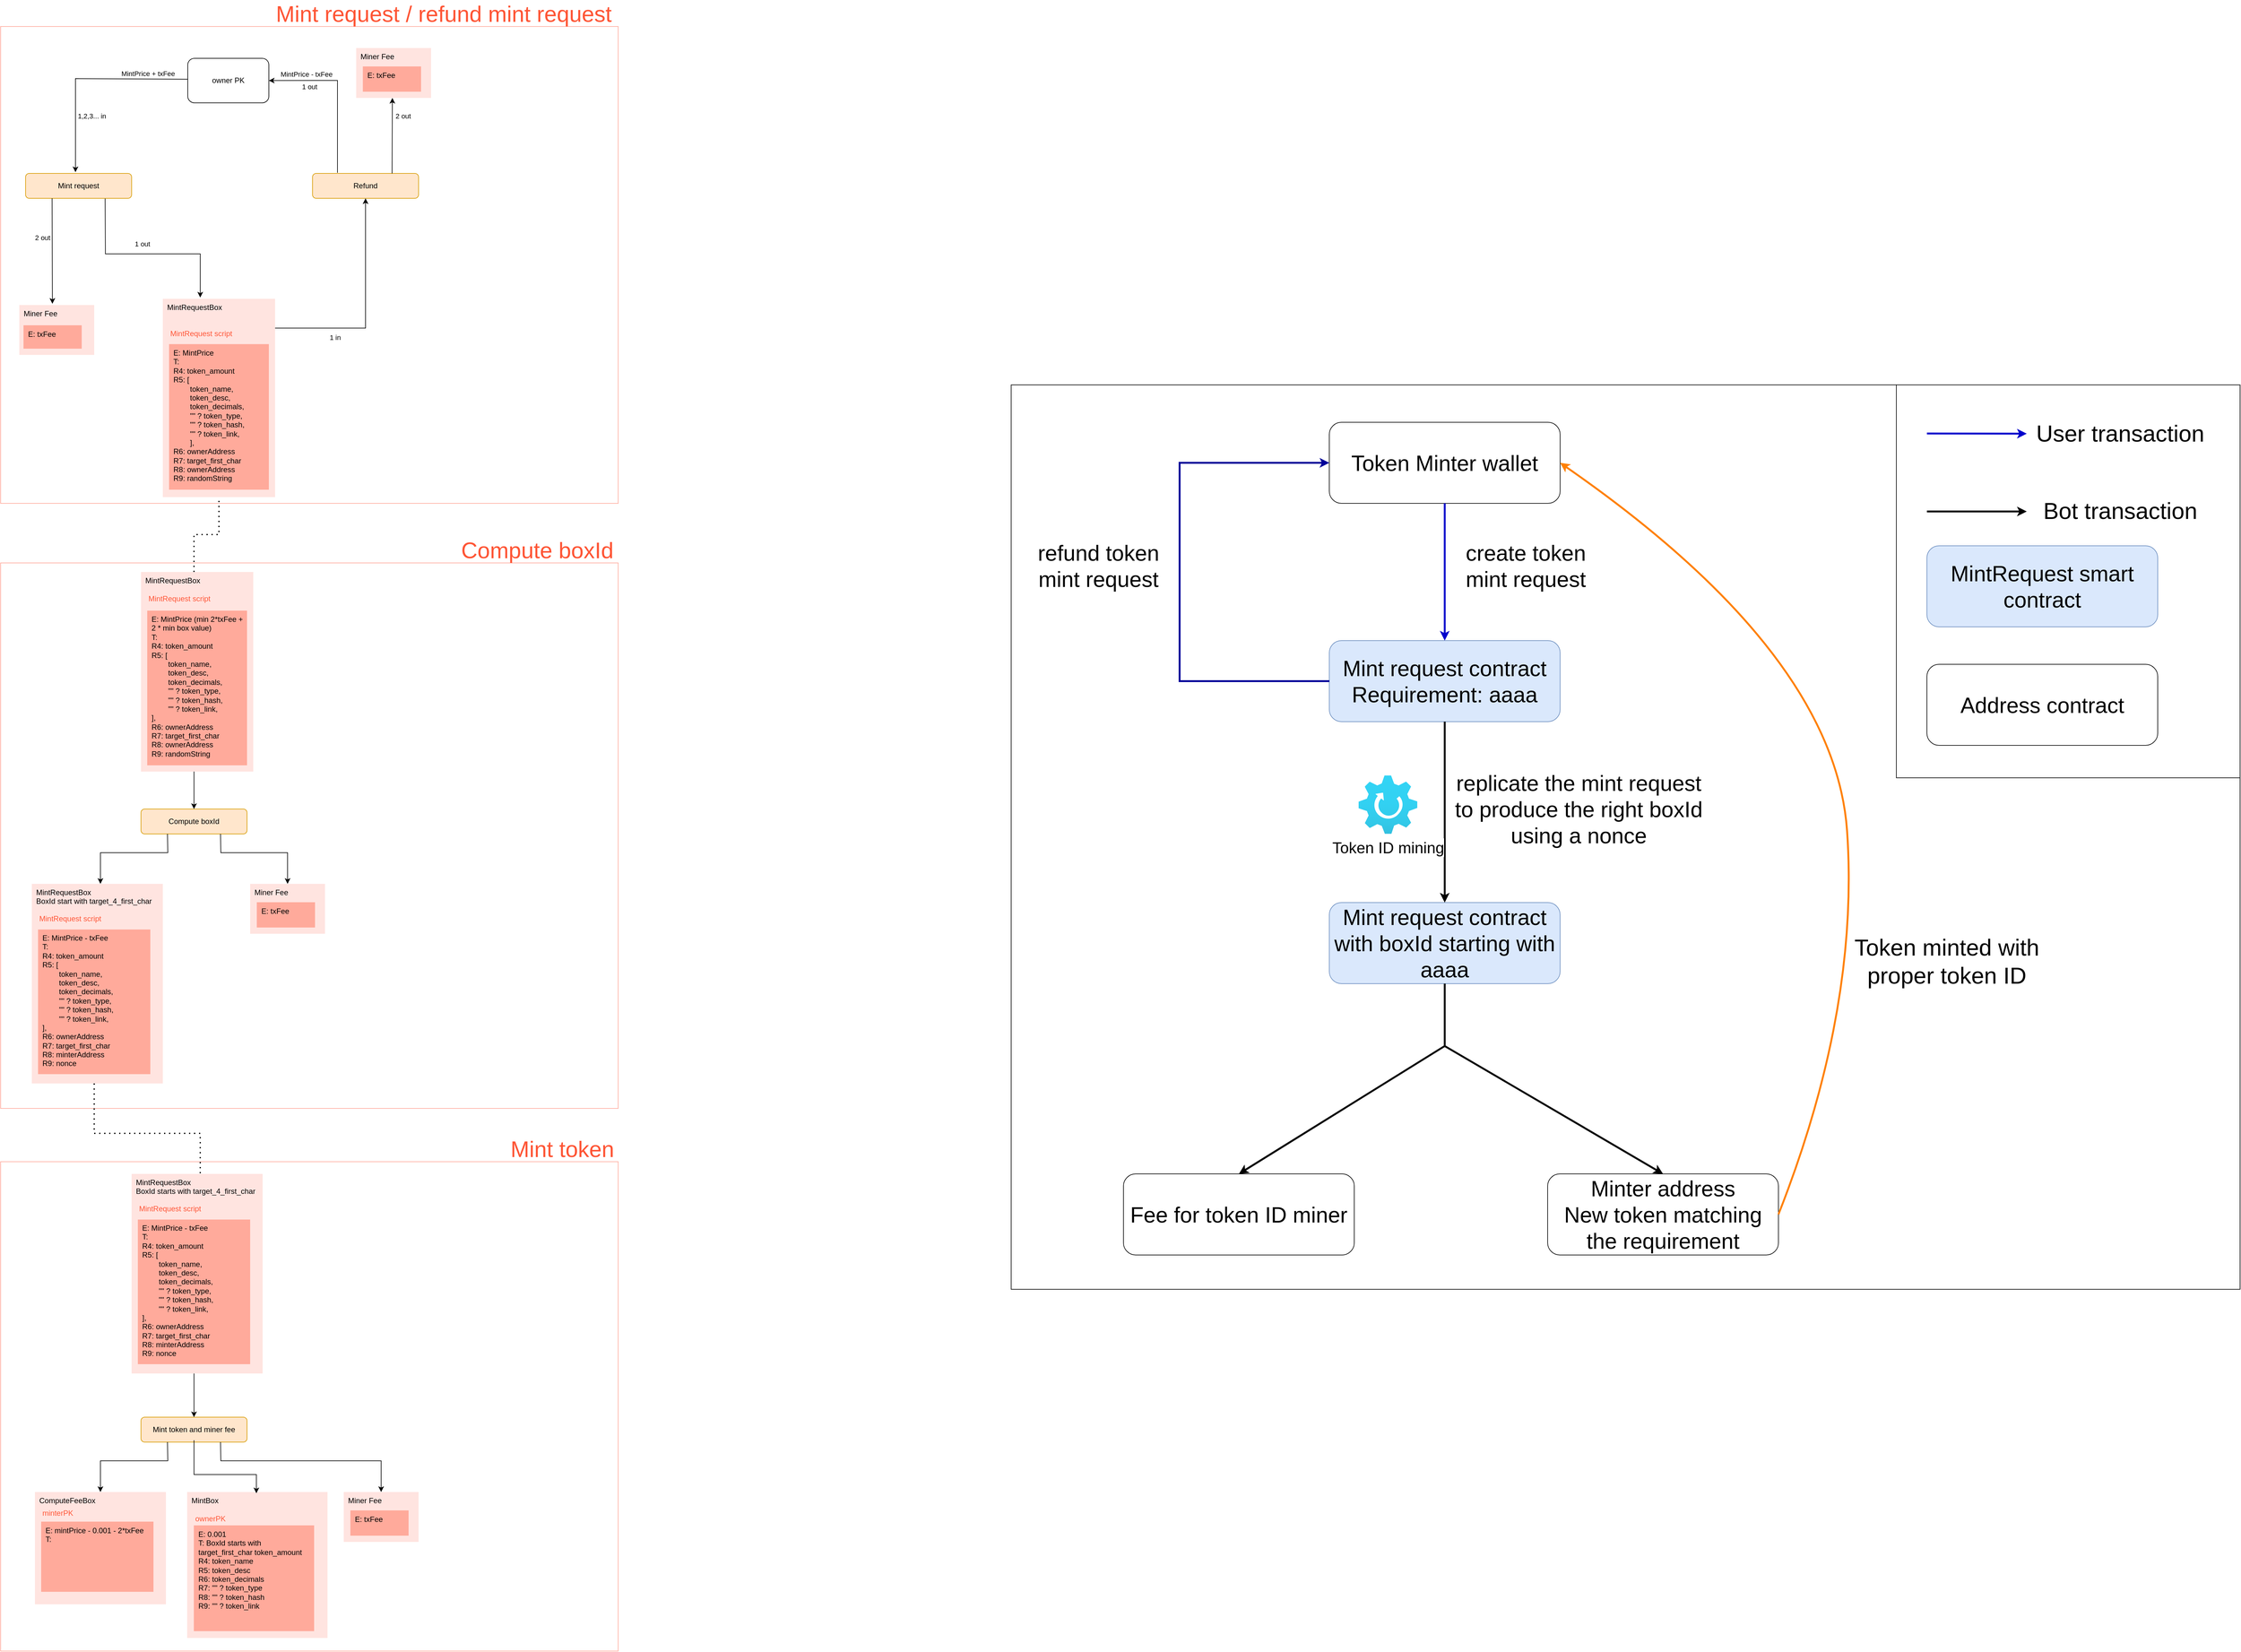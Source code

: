 <mxfile version="19.0.3" type="device"><diagram id="bAOzx-R_uBEpmiB4bTGz" name="Page-1"><mxGraphModel dx="2015" dy="779" grid="1" gridSize="10" guides="1" tooltips="1" connect="1" arrows="1" fold="1" page="1" pageScale="1" pageWidth="827" pageHeight="1169" math="0" shadow="0"><root><mxCell id="0"/><mxCell id="1" parent="0"/><mxCell id="daXh6QMiUZ_yezt_OTOe-120" value="" style="rounded=0;whiteSpace=wrap;html=1;" parent="1" vertex="1"><mxGeometry x="1510" y="650" width="1970" height="1450" as="geometry"/></mxCell><mxCell id="daXh6QMiUZ_yezt_OTOe-145" value="" style="rounded=0;whiteSpace=wrap;html=1;fontSize=37;" parent="1" vertex="1"><mxGeometry x="2929" y="650" width="551" height="630" as="geometry"/></mxCell><mxCell id="daXh6QMiUZ_yezt_OTOe-3" value="1 out" style="edgeLabel;resizable=0;html=1;align=center;verticalAlign=middle;rotation=0;" parent="1" connectable="0" vertex="1"><mxGeometry x="420" y="539.03" as="geometry"><mxPoint x="-14" as="offset"/></mxGeometry></mxCell><mxCell id="daXh6QMiUZ_yezt_OTOe-4" value="" style="rounded=0;whiteSpace=wrap;html=1;fillColor=default;strokeColor=#ffaa9c;fontFamily=Helvetica;fontSize=12;fontColor=#000000;align=left;labelBackgroundColor=none;connectable=0;container=0;allowArrows=0;" parent="1" vertex="1"><mxGeometry x="-110" y="75.46" width="990" height="764.54" as="geometry"/></mxCell><mxCell id="daXh6QMiUZ_yezt_OTOe-5" value="&lt;font style=&quot;font-size: 36px&quot;&gt;Mint request / refund mint request&lt;br&gt;&lt;/font&gt;" style="text;html=1;align=center;verticalAlign=middle;resizable=0;points=[];autosize=1;strokeColor=none;fillColor=none;fontSize=12;fontFamily=Helvetica;fontColor=#fe5535;rounded=0;labelBackgroundColor=none;connectable=0;allowArrows=0;" parent="1" vertex="1"><mxGeometry x="325" y="40" width="550" height="30" as="geometry"/></mxCell><mxCell id="daXh6QMiUZ_yezt_OTOe-6" value="owner PK" style="rounded=1;whiteSpace=wrap;html=1;" parent="1" vertex="1"><mxGeometry x="190.0" y="126.439" width="130.0" height="71.475" as="geometry"/></mxCell><mxCell id="daXh6QMiUZ_yezt_OTOe-7" value="" style="endArrow=classic;html=1;rounded=0;exitX=0.75;exitY=1;exitDx=0;exitDy=0;" parent="1" source="daXh6QMiUZ_yezt_OTOe-15" edge="1"><mxGeometry width="50" height="50" relative="1" as="geometry"><mxPoint x="10" y="349.03" as="sourcePoint"/><mxPoint x="210.0" y="510" as="targetPoint"/><Array as="points"><mxPoint x="58" y="440"/><mxPoint x="210" y="440"/></Array></mxGeometry></mxCell><mxCell id="daXh6QMiUZ_yezt_OTOe-8" value="" style="group;allowArrows=0;" parent="1" vertex="1" connectable="0"><mxGeometry x="150" y="512" width="180" height="318" as="geometry"/></mxCell><mxCell id="daXh6QMiUZ_yezt_OTOe-9" value="&lt;div&gt;MintRequestBox&lt;/div&gt;" style="rounded=0;whiteSpace=wrap;html=1;fontFamily=Helvetica;fontSize=12;strokeColor=none;fillColor=#ffe4e0;fontColor=#000000;align=left;container=0;labelBackgroundColor=none;allowArrows=0;connectable=0;verticalAlign=top;spacingLeft=5;" parent="daXh6QMiUZ_yezt_OTOe-8" vertex="1"><mxGeometry width="180.0" height="318" as="geometry"/></mxCell><mxCell id="daXh6QMiUZ_yezt_OTOe-10" value="" style="group;rounded=0;fontFamily=Helvetica;fontSize=12;fontColor=#000000;strokeColor=none;fillColor=none;align=left;labelBackgroundColor=none;html=1;allowArrows=0;" parent="daXh6QMiUZ_yezt_OTOe-8" vertex="1" connectable="0"><mxGeometry x="10.0" y="38.16" width="160" height="267.88" as="geometry"/></mxCell><mxCell id="daXh6QMiUZ_yezt_OTOe-11" value="&lt;div style=&quot;font-size: 12px&quot; align=&quot;left&quot;&gt;&lt;font style=&quot;font-size: 12px&quot; color=&quot;#000000&quot;&gt;E: MintPrice&lt;/font&gt;&lt;/div&gt;&lt;div style=&quot;font-size: 12px&quot; align=&quot;left&quot;&gt;&lt;font style=&quot;font-size: 12px&quot; color=&quot;#000000&quot;&gt;T:&amp;nbsp;&lt;br&gt;&lt;/font&gt;&lt;/div&gt;&lt;div style=&quot;font-size: 12px&quot; align=&quot;left&quot;&gt;&lt;font style=&quot;font-size: 12px&quot; color=&quot;#000000&quot;&gt;R4: token_amount&lt;/font&gt;&lt;/div&gt;&lt;div style=&quot;font-size: 12px&quot; align=&quot;left&quot;&gt;&lt;font style=&quot;font-size: 12px&quot; color=&quot;#000000&quot;&gt;R5: [&lt;/font&gt;&lt;/div&gt;&lt;div style=&quot;font-size: 12px&quot; align=&quot;left&quot;&gt;&lt;font style=&quot;font-size: 12px&quot; color=&quot;#000000&quot;&gt;&lt;span style=&quot;white-space: pre;&quot;&gt;&#9;&lt;/span&gt;token_name,&lt;br&gt;&lt;/font&gt;&lt;/div&gt;&lt;div style=&quot;font-size: 12px&quot; align=&quot;left&quot;&gt;&lt;font style=&quot;font-size: 12px&quot; color=&quot;#000000&quot;&gt;&lt;span style=&quot;white-space: pre;&quot;&gt;&#9;&lt;/span&gt;token_desc,&lt;br&gt;&lt;/font&gt;&lt;/div&gt;&lt;div style=&quot;font-size: 12px&quot; align=&quot;left&quot;&gt;&lt;font style=&quot;font-size: 12px&quot; color=&quot;#000000&quot;&gt;&lt;span style=&quot;white-space: pre;&quot;&gt;&#9;&lt;/span&gt;token_decimals,&lt;br&gt;&lt;/font&gt;&lt;/div&gt;&lt;div style=&quot;font-size: 12px&quot; align=&quot;left&quot;&gt;&lt;font style=&quot;font-size: 12px&quot; color=&quot;#000000&quot;&gt;&lt;span style=&quot;white-space: pre;&quot;&gt;&#9;&lt;/span&gt;&quot;&quot; ? token_type,&lt;br&gt;&lt;/font&gt;&lt;/div&gt;&lt;div style=&quot;font-size: 12px&quot; align=&quot;left&quot;&gt;&lt;font style=&quot;font-size: 12px&quot; color=&quot;#000000&quot;&gt;&lt;span style=&quot;white-space: pre;&quot;&gt;&#9;&lt;/span&gt;&quot;&quot; ? token_hash,&lt;br&gt;&lt;/font&gt;&lt;/div&gt;&lt;div style=&quot;font-size: 12px&quot; align=&quot;left&quot;&gt;&lt;font style=&quot;font-size: 12px&quot; color=&quot;#000000&quot;&gt;&lt;span style=&quot;white-space: pre;&quot;&gt;&#9;&lt;/span&gt;&quot;&quot; ? token_link,&lt;/font&gt;&lt;/div&gt;&lt;div style=&quot;font-size: 12px&quot; align=&quot;left&quot;&gt;&lt;span style=&quot;white-space: pre;&quot;&gt;&#9;&lt;/span&gt;],&lt;/div&gt;&lt;div style=&quot;font-size: 12px&quot; align=&quot;left&quot;&gt;R6: ownerAddress&lt;/div&gt;&lt;div style=&quot;font-size: 12px&quot; align=&quot;left&quot;&gt;R7: target_first_char&lt;/div&gt;&lt;div style=&quot;font-size: 12px&quot; align=&quot;left&quot;&gt;R8: ownerAddress&lt;/div&gt;&lt;div style=&quot;font-size: 12px&quot; align=&quot;left&quot;&gt;R9: randomString&lt;/div&gt;" style="rounded=0;whiteSpace=wrap;html=1;fontFamily=Helvetica;fontSize=24;fontColor=#000000;strokeColor=none;fillColor=#ffaa9b;align=left;labelBackgroundColor=none;allowArrows=0;verticalAlign=top;spacingLeft=5;" parent="daXh6QMiUZ_yezt_OTOe-10" vertex="1"><mxGeometry y="34.565" width="160" height="233.315" as="geometry"/></mxCell><mxCell id="daXh6QMiUZ_yezt_OTOe-12" value="MintRequest script" style="text;html=1;align=left;verticalAlign=middle;resizable=0;points=[];autosize=1;strokeColor=none;fillColor=none;fontSize=12;fontFamily=Helvetica;fontColor=#ff5536;rounded=0;labelBackgroundColor=none;allowArrows=0;connectable=0;" parent="daXh6QMiUZ_yezt_OTOe-10" vertex="1"><mxGeometry y="7.353" width="110" height="20" as="geometry"/></mxCell><mxCell id="daXh6QMiUZ_yezt_OTOe-13" value="Refund" style="rounded=1;whiteSpace=wrap;html=1;fillColor=#ffe6cc;strokeColor=#d79b00;" parent="1" vertex="1"><mxGeometry x="390" y="311.03" width="170" height="40" as="geometry"/></mxCell><mxCell id="daXh6QMiUZ_yezt_OTOe-14" value="" style="endArrow=classic;html=1;rounded=0;entryX=1;entryY=0.5;entryDx=0;entryDy=0;" parent="1" target="daXh6QMiUZ_yezt_OTOe-6" edge="1"><mxGeometry width="50" height="50" relative="1" as="geometry"><mxPoint x="430" y="310" as="sourcePoint"/><mxPoint x="415" y="110.03" as="targetPoint"/><Array as="points"><mxPoint x="430" y="162"/></Array></mxGeometry></mxCell><mxCell id="daXh6QMiUZ_yezt_OTOe-15" value="Mint request" style="rounded=1;whiteSpace=wrap;html=1;fillColor=#ffe6cc;strokeColor=#d79b00;" parent="1" vertex="1"><mxGeometry x="-70" y="311.03" width="170" height="40" as="geometry"/></mxCell><mxCell id="daXh6QMiUZ_yezt_OTOe-16" value="" style="endArrow=classic;html=1;rounded=0;entryX=0.5;entryY=1;entryDx=0;entryDy=0;" parent="1" target="daXh6QMiUZ_yezt_OTOe-13" edge="1"><mxGeometry width="50" height="50" relative="1" as="geometry"><mxPoint x="330" y="559" as="sourcePoint"/><mxPoint x="475" y="389.03" as="targetPoint"/><Array as="points"><mxPoint x="475" y="559.03"/></Array></mxGeometry></mxCell><mxCell id="daXh6QMiUZ_yezt_OTOe-17" value="" style="endArrow=classic;html=1;rounded=0;" parent="1" edge="1"><mxGeometry width="50" height="50" relative="1" as="geometry"><mxPoint x="190.0" y="160.03" as="sourcePoint"/><mxPoint x="10.0" y="309.03" as="targetPoint"/><Array as="points"><mxPoint x="10" y="159.03"/></Array></mxGeometry></mxCell><mxCell id="daXh6QMiUZ_yezt_OTOe-18" value="MintPrice + txFee" style="edgeLabel;resizable=0;html=1;align=center;verticalAlign=middle;rotation=0;" parent="1" connectable="0" vertex="1"><mxGeometry x="150.0" y="140.029" as="geometry"><mxPoint x="-24" y="11" as="offset"/></mxGeometry></mxCell><mxCell id="daXh6QMiUZ_yezt_OTOe-19" value="1,2,3... in" style="edgeLabel;resizable=0;html=1;align=center;verticalAlign=middle;rotation=0;" parent="1" connectable="0" vertex="1"><mxGeometry x="50" y="219.03" as="geometry"><mxPoint x="-14" as="offset"/></mxGeometry></mxCell><mxCell id="daXh6QMiUZ_yezt_OTOe-20" value="1 out" style="edgeLabel;resizable=0;html=1;align=center;verticalAlign=middle;rotation=0;" parent="1" connectable="0" vertex="1"><mxGeometry x="80" y="420" as="geometry"><mxPoint x="37" y="4" as="offset"/></mxGeometry></mxCell><mxCell id="daXh6QMiUZ_yezt_OTOe-21" value="1 in" style="edgeLabel;resizable=0;html=1;align=center;verticalAlign=middle;rotation=0;" parent="1" connectable="0" vertex="1"><mxGeometry x="420" y="582.35" as="geometry"><mxPoint x="6" y="-9" as="offset"/></mxGeometry></mxCell><mxCell id="daXh6QMiUZ_yezt_OTOe-22" value="1 out" style="edgeLabel;resizable=0;html=1;align=center;verticalAlign=middle;rotation=0;" parent="1" connectable="0" vertex="1"><mxGeometry x="330" y="537" as="geometry"><mxPoint x="55" y="-365" as="offset"/></mxGeometry></mxCell><mxCell id="daXh6QMiUZ_yezt_OTOe-24" value="" style="group;allowArrows=0;" parent="1" vertex="1" connectable="0"><mxGeometry x="460" y="110" width="120" height="80" as="geometry"/></mxCell><mxCell id="daXh6QMiUZ_yezt_OTOe-25" value="&lt;div&gt;Miner Fee&lt;/div&gt;" style="rounded=0;whiteSpace=wrap;html=1;fontFamily=Helvetica;fontSize=12;strokeColor=none;fillColor=#ffe4e0;fontColor=#000000;align=left;container=0;labelBackgroundColor=none;allowArrows=0;connectable=0;verticalAlign=top;spacingLeft=5;" parent="daXh6QMiUZ_yezt_OTOe-24" vertex="1"><mxGeometry width="120" height="80" as="geometry"/></mxCell><mxCell id="daXh6QMiUZ_yezt_OTOe-26" value="" style="group;rounded=0;fontFamily=Helvetica;fontSize=12;fontColor=#000000;strokeColor=none;fillColor=none;align=left;labelBackgroundColor=none;html=1;allowArrows=0;" parent="daXh6QMiUZ_yezt_OTOe-24" vertex="1" connectable="0"><mxGeometry x="10.67" y="16" width="106.67" height="54" as="geometry"/></mxCell><mxCell id="daXh6QMiUZ_yezt_OTOe-27" value="&lt;div style=&quot;font-size: 12px&quot; align=&quot;left&quot;&gt;&lt;font style=&quot;font-size: 12px&quot; color=&quot;#000000&quot;&gt;E: txFee&lt;/font&gt;&lt;/div&gt;&lt;div style=&quot;font-size: 12px&quot; align=&quot;left&quot;&gt;&lt;br&gt;&lt;/div&gt;" style="rounded=0;whiteSpace=wrap;html=1;fontFamily=Helvetica;fontSize=24;fontColor=#000000;strokeColor=none;fillColor=#ffaa9b;align=left;labelBackgroundColor=none;allowArrows=0;verticalAlign=top;spacingLeft=5;" parent="daXh6QMiUZ_yezt_OTOe-26" vertex="1"><mxGeometry y="13.5" width="93.336" height="40.5" as="geometry"/></mxCell><mxCell id="daXh6QMiUZ_yezt_OTOe-28" value="" style="endArrow=classic;html=1;rounded=0;exitX=0.75;exitY=0;exitDx=0;exitDy=0;" parent="1" source="daXh6QMiUZ_yezt_OTOe-13" edge="1"><mxGeometry width="50" height="50" relative="1" as="geometry"><mxPoint x="730" y="570" as="sourcePoint"/><mxPoint x="518" y="190" as="targetPoint"/></mxGeometry></mxCell><mxCell id="daXh6QMiUZ_yezt_OTOe-29" value="2 out" style="edgeLabel;resizable=0;html=1;align=center;verticalAlign=middle;rotation=0;" parent="1" connectable="0" vertex="1"><mxGeometry x="480" y="583.32" as="geometry"><mxPoint x="55" y="-365" as="offset"/></mxGeometry></mxCell><mxCell id="daXh6QMiUZ_yezt_OTOe-30" value="" style="group;allowArrows=0;" parent="1" vertex="1" connectable="0"><mxGeometry x="-80" y="522" width="120" height="80" as="geometry"/></mxCell><mxCell id="daXh6QMiUZ_yezt_OTOe-31" value="&lt;div&gt;Miner Fee&lt;/div&gt;" style="rounded=0;whiteSpace=wrap;html=1;fontFamily=Helvetica;fontSize=12;strokeColor=none;fillColor=#ffe4e0;fontColor=#000000;align=left;container=0;labelBackgroundColor=none;allowArrows=0;connectable=0;verticalAlign=top;spacingLeft=5;" parent="daXh6QMiUZ_yezt_OTOe-30" vertex="1"><mxGeometry width="120" height="80" as="geometry"/></mxCell><mxCell id="daXh6QMiUZ_yezt_OTOe-32" value="" style="group;rounded=0;fontFamily=Helvetica;fontSize=12;fontColor=#000000;strokeColor=none;fillColor=none;align=left;labelBackgroundColor=none;html=1;allowArrows=0;" parent="daXh6QMiUZ_yezt_OTOe-30" vertex="1" connectable="0"><mxGeometry x="6.67" y="20" width="106.67" height="50" as="geometry"/></mxCell><mxCell id="daXh6QMiUZ_yezt_OTOe-33" value="&lt;div style=&quot;font-size: 12px&quot; align=&quot;left&quot;&gt;&lt;font style=&quot;font-size: 12px&quot; color=&quot;#000000&quot;&gt;E: txFee&lt;/font&gt;&lt;/div&gt;&lt;div style=&quot;font-size: 12px&quot; align=&quot;left&quot;&gt;&lt;br&gt;&lt;/div&gt;" style="rounded=0;whiteSpace=wrap;html=1;fontFamily=Helvetica;fontSize=24;fontColor=#000000;strokeColor=none;fillColor=#ffaa9b;align=left;labelBackgroundColor=none;allowArrows=0;verticalAlign=top;spacingLeft=5;" parent="daXh6QMiUZ_yezt_OTOe-32" vertex="1"><mxGeometry y="12.5" width="93.336" height="37.5" as="geometry"/></mxCell><mxCell id="daXh6QMiUZ_yezt_OTOe-34" value="" style="endArrow=classic;html=1;rounded=0;exitX=0.25;exitY=1;exitDx=0;exitDy=0;" parent="1" source="daXh6QMiUZ_yezt_OTOe-15" edge="1"><mxGeometry width="50" height="50" relative="1" as="geometry"><mxPoint x="730" y="570" as="sourcePoint"/><mxPoint x="-27" y="520" as="targetPoint"/></mxGeometry></mxCell><mxCell id="daXh6QMiUZ_yezt_OTOe-35" value="MintPrice - txFee" style="edgeLabel;resizable=0;html=1;align=center;verticalAlign=middle;rotation=0;" parent="1" connectable="0" vertex="1"><mxGeometry x="410.0" y="156.999" as="geometry"><mxPoint x="-30" y="-5" as="offset"/></mxGeometry></mxCell><mxCell id="daXh6QMiUZ_yezt_OTOe-36" value="2 out" style="edgeLabel;resizable=0;html=1;align=center;verticalAlign=middle;rotation=0;" parent="1" connectable="0" vertex="1"><mxGeometry x="-80" y="410" as="geometry"><mxPoint x="37" y="4" as="offset"/></mxGeometry></mxCell><mxCell id="daXh6QMiUZ_yezt_OTOe-42" value="1 out" style="edgeLabel;resizable=0;html=1;align=center;verticalAlign=middle;rotation=0;" parent="1" connectable="0" vertex="1"><mxGeometry x="420" y="1399.03" as="geometry"><mxPoint x="-14" as="offset"/></mxGeometry></mxCell><mxCell id="daXh6QMiUZ_yezt_OTOe-43" value="" style="rounded=0;whiteSpace=wrap;html=1;fillColor=default;strokeColor=#ffaa9c;fontFamily=Helvetica;fontSize=12;fontColor=#000000;align=left;labelBackgroundColor=none;connectable=0;container=0;allowArrows=0;" parent="1" vertex="1"><mxGeometry x="-110" y="935.46" width="990" height="874.54" as="geometry"/></mxCell><mxCell id="daXh6QMiUZ_yezt_OTOe-44" value="&lt;font style=&quot;font-size: 36px&quot;&gt;Compute boxId&lt;br&gt;&lt;/font&gt;" style="text;html=1;align=center;verticalAlign=middle;resizable=0;points=[];autosize=1;strokeColor=none;fillColor=none;fontSize=12;fontFamily=Helvetica;fontColor=#fe5535;rounded=0;labelBackgroundColor=none;connectable=0;allowArrows=0;" parent="1" vertex="1"><mxGeometry x="620" y="900" width="260" height="30" as="geometry"/></mxCell><mxCell id="daXh6QMiUZ_yezt_OTOe-47" value="" style="group;allowArrows=0;" parent="1" vertex="1" connectable="0"><mxGeometry x="115" y="950" width="180" height="320" as="geometry"/></mxCell><mxCell id="daXh6QMiUZ_yezt_OTOe-48" value="&lt;div&gt;MintRequestBox&lt;/div&gt;" style="rounded=0;whiteSpace=wrap;html=1;fontFamily=Helvetica;fontSize=12;strokeColor=none;fillColor=#ffe4e0;fontColor=#000000;align=left;container=0;labelBackgroundColor=none;allowArrows=0;connectable=0;verticalAlign=top;spacingLeft=5;" parent="daXh6QMiUZ_yezt_OTOe-47" vertex="1"><mxGeometry width="180.0" height="320.0" as="geometry"/></mxCell><mxCell id="daXh6QMiUZ_yezt_OTOe-49" value="" style="group;rounded=0;fontFamily=Helvetica;fontSize=12;fontColor=#000000;strokeColor=none;fillColor=none;align=left;labelBackgroundColor=none;html=1;allowArrows=0;" parent="daXh6QMiUZ_yezt_OTOe-47" vertex="1" connectable="0"><mxGeometry x="10" y="25.22" width="160" height="284.78" as="geometry"/></mxCell><mxCell id="daXh6QMiUZ_yezt_OTOe-50" value="&lt;div style=&quot;font-size: 12px&quot; align=&quot;left&quot;&gt;&lt;font style=&quot;font-size: 12px&quot; color=&quot;#000000&quot;&gt;E: MintPrice (min 2*txFee + 2 * min box value)&lt;/font&gt;&lt;/div&gt;&lt;div style=&quot;font-size: 12px&quot; align=&quot;left&quot;&gt;&lt;font style=&quot;font-size: 12px&quot; color=&quot;#000000&quot;&gt;T:&amp;nbsp;&lt;br&gt;&lt;/font&gt;&lt;/div&gt;&lt;div style=&quot;font-size: 12px&quot; align=&quot;left&quot;&gt;&lt;font style=&quot;font-size: 12px&quot; color=&quot;#000000&quot;&gt;R4: token_amount&lt;/font&gt;&lt;/div&gt;&lt;div style=&quot;font-size: 12px&quot; align=&quot;left&quot;&gt;&lt;font style=&quot;font-size: 12px&quot; color=&quot;#000000&quot;&gt;R5: [&lt;/font&gt;&lt;/div&gt;&lt;div style=&quot;font-size: 12px&quot; align=&quot;left&quot;&gt;&lt;font style=&quot;font-size: 12px&quot; color=&quot;#000000&quot;&gt;&lt;span style=&quot;white-space: pre;&quot;&gt;&#9;&lt;/span&gt;token_name,&lt;br&gt;&lt;/font&gt;&lt;/div&gt;&lt;div style=&quot;font-size: 12px&quot; align=&quot;left&quot;&gt;&lt;font style=&quot;font-size: 12px&quot; color=&quot;#000000&quot;&gt;&lt;span style=&quot;white-space: pre;&quot;&gt;&#9;&lt;/span&gt;token_desc,&lt;br&gt;&lt;/font&gt;&lt;/div&gt;&lt;div style=&quot;font-size: 12px&quot; align=&quot;left&quot;&gt;&lt;font style=&quot;font-size: 12px&quot; color=&quot;#000000&quot;&gt;&lt;span style=&quot;white-space: pre;&quot;&gt;&#9;&lt;/span&gt;token_decimals,&lt;br&gt;&lt;/font&gt;&lt;/div&gt;&lt;div style=&quot;font-size: 12px&quot; align=&quot;left&quot;&gt;&lt;font style=&quot;font-size: 12px&quot; color=&quot;#000000&quot;&gt;&lt;span style=&quot;white-space: pre;&quot;&gt;&#9;&lt;/span&gt;&quot;&quot; ? token_type,&lt;br&gt;&lt;/font&gt;&lt;/div&gt;&lt;div style=&quot;font-size: 12px&quot; align=&quot;left&quot;&gt;&lt;font style=&quot;font-size: 12px&quot; color=&quot;#000000&quot;&gt;&lt;span style=&quot;white-space: pre;&quot;&gt;&#9;&lt;/span&gt;&quot;&quot; ? token_hash,&lt;br&gt;&lt;/font&gt;&lt;/div&gt;&lt;div style=&quot;font-size: 12px&quot; align=&quot;left&quot;&gt;&lt;font style=&quot;font-size: 12px&quot; color=&quot;#000000&quot;&gt;&lt;span style=&quot;white-space: pre;&quot;&gt;&#9;&lt;/span&gt;&quot;&quot; ? token_link,&lt;/font&gt;&lt;/div&gt;&lt;div style=&quot;font-size: 12px&quot; align=&quot;left&quot;&gt;],&lt;/div&gt;&lt;div style=&quot;font-size: 12px&quot; align=&quot;left&quot;&gt;R6: ownerAddress&lt;/div&gt;&lt;div style=&quot;font-size: 12px&quot; align=&quot;left&quot;&gt;R7: target_first_char&lt;/div&gt;&lt;div style=&quot;font-size: 12px&quot; align=&quot;left&quot;&gt;R8: ownerAddress&lt;/div&gt;&lt;div style=&quot;font-size: 12px&quot; align=&quot;left&quot;&gt;R9: randomString&lt;/div&gt;" style="rounded=0;whiteSpace=wrap;html=1;fontFamily=Helvetica;fontSize=24;fontColor=#000000;strokeColor=none;fillColor=#ffaa9b;align=left;labelBackgroundColor=none;allowArrows=0;verticalAlign=top;spacingLeft=5;" parent="daXh6QMiUZ_yezt_OTOe-49" vertex="1"><mxGeometry y="36.746" width="160" height="248.034" as="geometry"/></mxCell><mxCell id="daXh6QMiUZ_yezt_OTOe-51" value="MintRequest script" style="text;html=1;align=left;verticalAlign=middle;resizable=0;points=[];autosize=1;strokeColor=none;fillColor=none;fontSize=12;fontFamily=Helvetica;fontColor=#ff5536;rounded=0;labelBackgroundColor=none;allowArrows=0;connectable=0;" parent="daXh6QMiUZ_yezt_OTOe-49" vertex="1"><mxGeometry y="7.817" width="110" height="20" as="geometry"/></mxCell><mxCell id="daXh6QMiUZ_yezt_OTOe-54" value="Compute boxId" style="rounded=1;whiteSpace=wrap;html=1;fillColor=#ffe6cc;strokeColor=#d79b00;" parent="1" vertex="1"><mxGeometry x="115" y="1330" width="170" height="40" as="geometry"/></mxCell><mxCell id="daXh6QMiUZ_yezt_OTOe-62" value="" style="group;allowArrows=0;" parent="1" vertex="1" connectable="0"><mxGeometry x="290" y="1450" width="120" height="80" as="geometry"/></mxCell><mxCell id="daXh6QMiUZ_yezt_OTOe-63" value="&lt;div&gt;Miner Fee&lt;/div&gt;" style="rounded=0;whiteSpace=wrap;html=1;fontFamily=Helvetica;fontSize=12;strokeColor=none;fillColor=#ffe4e0;fontColor=#000000;align=left;container=0;labelBackgroundColor=none;allowArrows=0;connectable=0;verticalAlign=top;spacingLeft=5;" parent="daXh6QMiUZ_yezt_OTOe-62" vertex="1"><mxGeometry width="120" height="80" as="geometry"/></mxCell><mxCell id="daXh6QMiUZ_yezt_OTOe-64" value="" style="group;rounded=0;fontFamily=Helvetica;fontSize=12;fontColor=#000000;strokeColor=none;fillColor=none;align=left;labelBackgroundColor=none;html=1;allowArrows=0;" parent="daXh6QMiUZ_yezt_OTOe-62" vertex="1" connectable="0"><mxGeometry x="10.67" y="16" width="106.67" height="54" as="geometry"/></mxCell><mxCell id="daXh6QMiUZ_yezt_OTOe-65" value="&lt;div style=&quot;font-size: 12px&quot; align=&quot;left&quot;&gt;&lt;font style=&quot;font-size: 12px&quot; color=&quot;#000000&quot;&gt;E: txFee&lt;/font&gt;&lt;/div&gt;&lt;div style=&quot;font-size: 12px&quot; align=&quot;left&quot;&gt;&lt;br&gt;&lt;/div&gt;" style="rounded=0;whiteSpace=wrap;html=1;fontFamily=Helvetica;fontSize=24;fontColor=#000000;strokeColor=none;fillColor=#ffaa9b;align=left;labelBackgroundColor=none;allowArrows=0;verticalAlign=top;spacingLeft=5;" parent="daXh6QMiUZ_yezt_OTOe-64" vertex="1"><mxGeometry y="13.5" width="93.336" height="40.5" as="geometry"/></mxCell><mxCell id="daXh6QMiUZ_yezt_OTOe-75" value="" style="group;allowArrows=0;" parent="1" vertex="1" connectable="0"><mxGeometry x="-60" y="1450" width="210" height="320" as="geometry"/></mxCell><mxCell id="daXh6QMiUZ_yezt_OTOe-76" value="&lt;div&gt;MintRequestBox&lt;/div&gt;&lt;div&gt;BoxId start with target_4_first_char&lt;/div&gt;" style="rounded=0;whiteSpace=wrap;html=1;fontFamily=Helvetica;fontSize=12;strokeColor=none;fillColor=#ffe4e0;fontColor=#000000;align=left;container=0;labelBackgroundColor=none;allowArrows=0;connectable=0;verticalAlign=top;spacingLeft=5;" parent="daXh6QMiUZ_yezt_OTOe-75" vertex="1"><mxGeometry width="210" height="320" as="geometry"/></mxCell><mxCell id="daXh6QMiUZ_yezt_OTOe-77" value="" style="group;rounded=0;fontFamily=Helvetica;fontSize=12;fontColor=#000000;strokeColor=none;fillColor=none;align=left;labelBackgroundColor=none;html=1;allowArrows=0;" parent="daXh6QMiUZ_yezt_OTOe-75" vertex="1" connectable="0"><mxGeometry x="10" y="38.4" width="180" height="269.567" as="geometry"/></mxCell><mxCell id="daXh6QMiUZ_yezt_OTOe-78" value="&lt;div style=&quot;font-size: 12px&quot; align=&quot;left&quot;&gt;&lt;font style=&quot;font-size: 12px&quot; color=&quot;#000000&quot;&gt;E: MintPrice - txFee&lt;/font&gt;&lt;/div&gt;&lt;div style=&quot;font-size: 12px&quot; align=&quot;left&quot;&gt;&lt;font style=&quot;font-size: 12px&quot; color=&quot;#000000&quot;&gt;T:&amp;nbsp;&lt;br&gt;&lt;/font&gt;&lt;/div&gt;&lt;div style=&quot;font-size: 12px&quot; align=&quot;left&quot;&gt;&lt;font style=&quot;font-size: 12px&quot; color=&quot;#000000&quot;&gt;R4: token_amount&lt;/font&gt;&lt;/div&gt;&lt;div style=&quot;font-size: 12px&quot; align=&quot;left&quot;&gt;&lt;font style=&quot;font-size: 12px&quot; color=&quot;#000000&quot;&gt;R5: [&lt;/font&gt;&lt;/div&gt;&lt;div style=&quot;font-size: 12px&quot; align=&quot;left&quot;&gt;&lt;font style=&quot;font-size: 12px&quot; color=&quot;#000000&quot;&gt;&lt;span style=&quot;white-space: pre;&quot;&gt;&#9;&lt;/span&gt;token_name,&lt;br&gt;&lt;/font&gt;&lt;/div&gt;&lt;div style=&quot;font-size: 12px&quot; align=&quot;left&quot;&gt;&lt;font style=&quot;font-size: 12px&quot; color=&quot;#000000&quot;&gt;&lt;span style=&quot;white-space: pre;&quot;&gt;&#9;&lt;/span&gt;token_desc,&lt;br&gt;&lt;/font&gt;&lt;/div&gt;&lt;div style=&quot;font-size: 12px&quot; align=&quot;left&quot;&gt;&lt;font style=&quot;font-size: 12px&quot; color=&quot;#000000&quot;&gt;&lt;span style=&quot;white-space: pre;&quot;&gt;&#9;&lt;/span&gt;token_decimals,&lt;br&gt;&lt;/font&gt;&lt;/div&gt;&lt;div style=&quot;font-size: 12px&quot; align=&quot;left&quot;&gt;&lt;font style=&quot;font-size: 12px&quot; color=&quot;#000000&quot;&gt;&lt;span style=&quot;white-space: pre;&quot;&gt;&#9;&lt;/span&gt;&quot;&quot; ? token_type,&lt;br&gt;&lt;/font&gt;&lt;/div&gt;&lt;div style=&quot;font-size: 12px&quot; align=&quot;left&quot;&gt;&lt;font style=&quot;font-size: 12px&quot; color=&quot;#000000&quot;&gt;&lt;span style=&quot;white-space: pre;&quot;&gt;&#9;&lt;/span&gt;&quot;&quot; ? token_hash,&lt;br&gt;&lt;/font&gt;&lt;/div&gt;&lt;div style=&quot;font-size: 12px&quot; align=&quot;left&quot;&gt;&lt;font style=&quot;font-size: 12px&quot; color=&quot;#000000&quot;&gt;&lt;span style=&quot;white-space: pre;&quot;&gt;&#9;&lt;/span&gt;&quot;&quot; ? token_link,&lt;/font&gt;&lt;/div&gt;&lt;div style=&quot;font-size: 12px&quot; align=&quot;left&quot;&gt;],&lt;/div&gt;&lt;div style=&quot;font-size: 12px&quot; align=&quot;left&quot;&gt;R6: ownerAddress&lt;/div&gt;&lt;div style=&quot;font-size: 12px&quot; align=&quot;left&quot;&gt;R7: target_first_char&lt;/div&gt;&lt;div style=&quot;font-size: 12px&quot; align=&quot;left&quot;&gt;R8: minterAddress&lt;/div&gt;&lt;div style=&quot;font-size: 12px&quot; align=&quot;left&quot;&gt;R9: nonce&lt;/div&gt;" style="rounded=0;whiteSpace=wrap;html=1;fontFamily=Helvetica;fontSize=24;fontColor=#000000;strokeColor=none;fillColor=#ffaa9b;align=left;labelBackgroundColor=none;allowArrows=0;verticalAlign=top;spacingLeft=5;" parent="daXh6QMiUZ_yezt_OTOe-77" vertex="1"><mxGeometry y="34.778" width="180" height="231.889" as="geometry"/></mxCell><mxCell id="daXh6QMiUZ_yezt_OTOe-79" value="MintRequest script" style="text;html=1;align=left;verticalAlign=middle;resizable=0;points=[];autosize=1;strokeColor=none;fillColor=none;fontSize=12;fontFamily=Helvetica;fontColor=#ff5536;rounded=0;labelBackgroundColor=none;allowArrows=0;connectable=0;" parent="daXh6QMiUZ_yezt_OTOe-77" vertex="1"><mxGeometry y="7.399" width="110" height="20" as="geometry"/></mxCell><mxCell id="daXh6QMiUZ_yezt_OTOe-80" value="" style="endArrow=classic;html=1;rounded=0;entryX=0.5;entryY=0;entryDx=0;entryDy=0;" parent="1" target="daXh6QMiUZ_yezt_OTOe-54" edge="1"><mxGeometry width="50" height="50" relative="1" as="geometry"><mxPoint x="200" y="1270" as="sourcePoint"/><mxPoint x="440" y="1270" as="targetPoint"/></mxGeometry></mxCell><mxCell id="daXh6QMiUZ_yezt_OTOe-81" value="" style="endArrow=classic;html=1;rounded=0;exitX=0.25;exitY=1;exitDx=0;exitDy=0;" parent="1" source="daXh6QMiUZ_yezt_OTOe-54" edge="1"><mxGeometry width="50" height="50" relative="1" as="geometry"><mxPoint x="390" y="1320" as="sourcePoint"/><mxPoint x="50" y="1450" as="targetPoint"/><Array as="points"><mxPoint x="158" y="1400"/><mxPoint x="50" y="1400"/></Array></mxGeometry></mxCell><mxCell id="daXh6QMiUZ_yezt_OTOe-82" value="" style="endArrow=classic;html=1;rounded=0;exitX=0.75;exitY=1;exitDx=0;exitDy=0;" parent="1" source="daXh6QMiUZ_yezt_OTOe-54" edge="1"><mxGeometry width="50" height="50" relative="1" as="geometry"><mxPoint x="390" y="1320" as="sourcePoint"/><mxPoint x="350" y="1450" as="targetPoint"/><Array as="points"><mxPoint x="243" y="1400"/><mxPoint x="350" y="1400"/></Array></mxGeometry></mxCell><mxCell id="daXh6QMiUZ_yezt_OTOe-83" value="1 out" style="edgeLabel;resizable=0;html=1;align=center;verticalAlign=middle;rotation=0;" parent="1" connectable="0" vertex="1"><mxGeometry x="420" y="2374.03" as="geometry"><mxPoint x="-14" as="offset"/></mxGeometry></mxCell><mxCell id="daXh6QMiUZ_yezt_OTOe-84" value="" style="rounded=0;whiteSpace=wrap;html=1;fillColor=default;strokeColor=#ffaa9c;fontFamily=Helvetica;fontSize=12;fontColor=#000000;align=left;labelBackgroundColor=none;connectable=0;container=0;allowArrows=0;" parent="1" vertex="1"><mxGeometry x="-110" y="1895.46" width="990" height="784.54" as="geometry"/></mxCell><mxCell id="daXh6QMiUZ_yezt_OTOe-85" value="&lt;font style=&quot;font-size: 36px&quot;&gt;Mint token&lt;br&gt;&lt;/font&gt;" style="text;html=1;align=center;verticalAlign=middle;resizable=0;points=[];autosize=1;strokeColor=none;fillColor=none;fontSize=12;fontFamily=Helvetica;fontColor=#fe5535;rounded=0;labelBackgroundColor=none;connectable=0;allowArrows=0;" parent="1" vertex="1"><mxGeometry x="700" y="1860" width="180" height="30" as="geometry"/></mxCell><mxCell id="daXh6QMiUZ_yezt_OTOe-91" value="Mint token and miner fee" style="rounded=1;whiteSpace=wrap;html=1;fillColor=#ffe6cc;strokeColor=#d79b00;" parent="1" vertex="1"><mxGeometry x="115" y="2305" width="170" height="40" as="geometry"/></mxCell><mxCell id="daXh6QMiUZ_yezt_OTOe-92" value="" style="group;allowArrows=0;" parent="1" vertex="1" connectable="0"><mxGeometry x="440" y="2425" width="120" height="80" as="geometry"/></mxCell><mxCell id="daXh6QMiUZ_yezt_OTOe-93" value="&lt;div&gt;Miner Fee&lt;/div&gt;" style="rounded=0;whiteSpace=wrap;html=1;fontFamily=Helvetica;fontSize=12;strokeColor=none;fillColor=#ffe4e0;fontColor=#000000;align=left;container=0;labelBackgroundColor=none;allowArrows=0;connectable=0;verticalAlign=top;spacingLeft=5;" parent="daXh6QMiUZ_yezt_OTOe-92" vertex="1"><mxGeometry width="120" height="80" as="geometry"/></mxCell><mxCell id="daXh6QMiUZ_yezt_OTOe-94" value="" style="group;rounded=0;fontFamily=Helvetica;fontSize=12;fontColor=#000000;strokeColor=none;fillColor=none;align=left;labelBackgroundColor=none;html=1;allowArrows=0;" parent="daXh6QMiUZ_yezt_OTOe-92" vertex="1" connectable="0"><mxGeometry x="10.67" y="16" width="106.67" height="54" as="geometry"/></mxCell><mxCell id="daXh6QMiUZ_yezt_OTOe-95" value="&lt;div style=&quot;font-size: 12px&quot; align=&quot;left&quot;&gt;&lt;font style=&quot;font-size: 12px&quot; color=&quot;#000000&quot;&gt;E: txFee&lt;/font&gt;&lt;/div&gt;&lt;div style=&quot;font-size: 12px&quot; align=&quot;left&quot;&gt;&lt;br&gt;&lt;/div&gt;" style="rounded=0;whiteSpace=wrap;html=1;fontFamily=Helvetica;fontSize=24;fontColor=#000000;strokeColor=none;fillColor=#ffaa9b;align=left;labelBackgroundColor=none;allowArrows=0;verticalAlign=top;spacingLeft=5;" parent="daXh6QMiUZ_yezt_OTOe-94" vertex="1"><mxGeometry y="13.5" width="93.336" height="40.5" as="geometry"/></mxCell><mxCell id="daXh6QMiUZ_yezt_OTOe-101" value="" style="endArrow=classic;html=1;rounded=0;entryX=0.5;entryY=0;entryDx=0;entryDy=0;" parent="1" target="daXh6QMiUZ_yezt_OTOe-91" edge="1"><mxGeometry width="50" height="50" relative="1" as="geometry"><mxPoint x="200" y="2235" as="sourcePoint"/><mxPoint x="440" y="2245" as="targetPoint"/></mxGeometry></mxCell><mxCell id="daXh6QMiUZ_yezt_OTOe-102" value="" style="endArrow=classic;html=1;rounded=0;exitX=0.25;exitY=1;exitDx=0;exitDy=0;" parent="1" source="daXh6QMiUZ_yezt_OTOe-91" edge="1"><mxGeometry width="50" height="50" relative="1" as="geometry"><mxPoint x="390" y="2295" as="sourcePoint"/><mxPoint x="50" y="2425" as="targetPoint"/><Array as="points"><mxPoint x="158" y="2375"/><mxPoint x="50" y="2375"/></Array></mxGeometry></mxCell><mxCell id="daXh6QMiUZ_yezt_OTOe-103" value="" style="endArrow=classic;html=1;rounded=0;exitX=0.75;exitY=1;exitDx=0;exitDy=0;" parent="1" source="daXh6QMiUZ_yezt_OTOe-91" edge="1"><mxGeometry width="50" height="50" relative="1" as="geometry"><mxPoint x="390" y="2295" as="sourcePoint"/><mxPoint x="500" y="2425" as="targetPoint"/><Array as="points"><mxPoint x="243" y="2375"/><mxPoint x="500" y="2375"/></Array></mxGeometry></mxCell><mxCell id="daXh6QMiUZ_yezt_OTOe-104" value="" style="group;allowArrows=0;" parent="1" vertex="1" connectable="0"><mxGeometry x="100" y="1915" width="210" height="320" as="geometry"/></mxCell><mxCell id="daXh6QMiUZ_yezt_OTOe-105" value="&lt;div&gt;MintRequestBox&lt;/div&gt;&lt;div&gt;BoxId starts with target_4_first_char&lt;/div&gt;" style="rounded=0;whiteSpace=wrap;html=1;fontFamily=Helvetica;fontSize=12;strokeColor=none;fillColor=#ffe4e0;fontColor=#000000;align=left;container=0;labelBackgroundColor=none;allowArrows=0;connectable=0;verticalAlign=top;spacingLeft=5;" parent="daXh6QMiUZ_yezt_OTOe-104" vertex="1"><mxGeometry width="210" height="320" as="geometry"/></mxCell><mxCell id="daXh6QMiUZ_yezt_OTOe-106" value="" style="group;rounded=0;fontFamily=Helvetica;fontSize=12;fontColor=#000000;strokeColor=none;fillColor=none;align=left;labelBackgroundColor=none;html=1;allowArrows=0;" parent="daXh6QMiUZ_yezt_OTOe-104" vertex="1" connectable="0"><mxGeometry x="10" y="38.4" width="180" height="269.567" as="geometry"/></mxCell><mxCell id="daXh6QMiUZ_yezt_OTOe-107" value="&lt;div style=&quot;font-size: 12px&quot; align=&quot;left&quot;&gt;&lt;font style=&quot;font-size: 12px&quot; color=&quot;#000000&quot;&gt;E: MintPrice - txFee&lt;/font&gt;&lt;/div&gt;&lt;div style=&quot;font-size: 12px&quot; align=&quot;left&quot;&gt;&lt;font style=&quot;font-size: 12px&quot; color=&quot;#000000&quot;&gt;T:&amp;nbsp;&lt;br&gt;&lt;/font&gt;&lt;/div&gt;&lt;div style=&quot;font-size: 12px&quot; align=&quot;left&quot;&gt;&lt;font style=&quot;font-size: 12px&quot; color=&quot;#000000&quot;&gt;R4: token_amount&lt;/font&gt;&lt;/div&gt;&lt;div style=&quot;font-size: 12px&quot; align=&quot;left&quot;&gt;&lt;font style=&quot;font-size: 12px&quot; color=&quot;#000000&quot;&gt;R5: [&lt;/font&gt;&lt;/div&gt;&lt;div style=&quot;font-size: 12px&quot; align=&quot;left&quot;&gt;&lt;font style=&quot;font-size: 12px&quot; color=&quot;#000000&quot;&gt;&lt;span style=&quot;white-space: pre;&quot;&gt;&#9;&lt;/span&gt;token_name,&lt;br&gt;&lt;/font&gt;&lt;/div&gt;&lt;div style=&quot;font-size: 12px&quot; align=&quot;left&quot;&gt;&lt;font style=&quot;font-size: 12px&quot; color=&quot;#000000&quot;&gt;&lt;span style=&quot;white-space: pre;&quot;&gt;&#9;&lt;/span&gt;token_desc,&lt;br&gt;&lt;/font&gt;&lt;/div&gt;&lt;div style=&quot;font-size: 12px&quot; align=&quot;left&quot;&gt;&lt;font style=&quot;font-size: 12px&quot; color=&quot;#000000&quot;&gt;&lt;span style=&quot;white-space: pre;&quot;&gt;&#9;&lt;/span&gt;token_decimals,&lt;br&gt;&lt;/font&gt;&lt;/div&gt;&lt;div style=&quot;font-size: 12px&quot; align=&quot;left&quot;&gt;&lt;font style=&quot;font-size: 12px&quot; color=&quot;#000000&quot;&gt;&lt;span style=&quot;white-space: pre;&quot;&gt;&#9;&lt;/span&gt;&quot;&quot; ? token_type,&lt;br&gt;&lt;/font&gt;&lt;/div&gt;&lt;div style=&quot;font-size: 12px&quot; align=&quot;left&quot;&gt;&lt;font style=&quot;font-size: 12px&quot; color=&quot;#000000&quot;&gt;&lt;span style=&quot;white-space: pre;&quot;&gt;&#9;&lt;/span&gt;&quot;&quot; ? token_hash,&lt;br&gt;&lt;/font&gt;&lt;/div&gt;&lt;div style=&quot;font-size: 12px&quot; align=&quot;left&quot;&gt;&lt;font style=&quot;font-size: 12px&quot; color=&quot;#000000&quot;&gt;&lt;span style=&quot;white-space: pre;&quot;&gt;&#9;&lt;/span&gt;&quot;&quot; ? token_link,&lt;/font&gt;&lt;/div&gt;&lt;div style=&quot;font-size: 12px&quot; align=&quot;left&quot;&gt;],&lt;/div&gt;&lt;div style=&quot;font-size: 12px&quot; align=&quot;left&quot;&gt;R6: ownerAddress&lt;/div&gt;&lt;div style=&quot;font-size: 12px&quot; align=&quot;left&quot;&gt;R7: target_first_char&lt;/div&gt;&lt;div style=&quot;font-size: 12px&quot; align=&quot;left&quot;&gt;R8: minterAddress&lt;/div&gt;&lt;div style=&quot;font-size: 12px&quot; align=&quot;left&quot;&gt;R9: nonce&lt;/div&gt;" style="rounded=0;whiteSpace=wrap;html=1;fontFamily=Helvetica;fontSize=24;fontColor=#000000;strokeColor=none;fillColor=#ffaa9b;align=left;labelBackgroundColor=none;allowArrows=0;verticalAlign=top;spacingLeft=5;" parent="daXh6QMiUZ_yezt_OTOe-106" vertex="1"><mxGeometry y="34.778" width="180" height="231.889" as="geometry"/></mxCell><mxCell id="daXh6QMiUZ_yezt_OTOe-108" value="MintRequest script" style="text;html=1;align=left;verticalAlign=middle;resizable=0;points=[];autosize=1;strokeColor=none;fillColor=none;fontSize=12;fontFamily=Helvetica;fontColor=#ff5536;rounded=0;labelBackgroundColor=none;allowArrows=0;connectable=0;" parent="daXh6QMiUZ_yezt_OTOe-106" vertex="1"><mxGeometry y="7.399" width="110" height="20" as="geometry"/></mxCell><mxCell id="daXh6QMiUZ_yezt_OTOe-109" value="" style="group;allowArrows=0;" parent="1" vertex="1" connectable="0"><mxGeometry x="189" y="2425" width="225" height="234" as="geometry"/></mxCell><mxCell id="daXh6QMiUZ_yezt_OTOe-110" value="&lt;div&gt;MintBox&lt;/div&gt;&lt;div&gt;&lt;br&gt;&lt;/div&gt;" style="rounded=0;whiteSpace=wrap;html=1;fontFamily=Helvetica;fontSize=12;strokeColor=none;fillColor=#ffe4e0;fontColor=#000000;align=left;container=0;labelBackgroundColor=none;allowArrows=0;connectable=0;verticalAlign=top;spacingLeft=5;" parent="daXh6QMiUZ_yezt_OTOe-109" vertex="1"><mxGeometry width="225" height="234" as="geometry"/></mxCell><mxCell id="daXh6QMiUZ_yezt_OTOe-111" value="" style="group;rounded=0;fontFamily=Helvetica;fontSize=12;fontColor=#000000;strokeColor=none;fillColor=none;align=left;labelBackgroundColor=none;html=1;allowArrows=0;" parent="daXh6QMiUZ_yezt_OTOe-109" vertex="1" connectable="0"><mxGeometry x="10.714" y="28.08" width="192.857" height="197.121" as="geometry"/></mxCell><mxCell id="daXh6QMiUZ_yezt_OTOe-112" value="&lt;div style=&quot;font-size: 12px&quot; align=&quot;left&quot;&gt;&lt;font style=&quot;font-size: 12px&quot; color=&quot;#000000&quot;&gt;E: 0.001&lt;/font&gt;&lt;/div&gt;&lt;div style=&quot;font-size: 12px&quot; align=&quot;left&quot;&gt;&lt;font style=&quot;font-size: 12px&quot; color=&quot;#000000&quot;&gt;T:&amp;nbsp;&lt;/font&gt;BoxId starts with target_first_char&amp;nbsp;&lt;font style=&quot;font-size: 12px&quot; color=&quot;#000000&quot;&gt;token_amount&lt;br&gt;&lt;/font&gt;&lt;/div&gt;&lt;div style=&quot;font-size: 12px&quot; align=&quot;left&quot;&gt;&lt;font style=&quot;font-size: 12px&quot; color=&quot;#000000&quot;&gt;R4: token_name&lt;/font&gt;&lt;/div&gt;&lt;div style=&quot;font-size: 12px&quot; align=&quot;left&quot;&gt;&lt;font style=&quot;font-size: 12px&quot; color=&quot;#000000&quot;&gt;R5: token_desc&lt;/font&gt;&lt;/div&gt;&lt;div style=&quot;font-size: 12px&quot; align=&quot;left&quot;&gt;R6: token_decimals&lt;/div&gt;&lt;div style=&quot;font-size: 12px&quot; align=&quot;left&quot;&gt;R7: &quot;&quot; ? token_type&lt;/div&gt;&lt;div style=&quot;font-size: 12px&quot; align=&quot;left&quot;&gt;R8: &quot;&quot; ? token_hash&lt;/div&gt;&lt;div style=&quot;font-size: 12px&quot; align=&quot;left&quot;&gt;R9: &quot;&quot; ? token_link&lt;/div&gt;" style="rounded=0;whiteSpace=wrap;html=1;fontFamily=Helvetica;fontSize=24;fontColor=#000000;strokeColor=none;fillColor=#ffaa9b;align=left;labelBackgroundColor=none;allowArrows=0;verticalAlign=top;spacingLeft=5;" parent="daXh6QMiUZ_yezt_OTOe-111" vertex="1"><mxGeometry y="25.435" width="192.857" height="169.568" as="geometry"/></mxCell><mxCell id="daXh6QMiUZ_yezt_OTOe-113" value="ownerPK" style="text;html=1;align=left;verticalAlign=middle;resizable=0;points=[];autosize=1;strokeColor=none;fillColor=none;fontSize=12;fontFamily=Helvetica;fontColor=#ff5536;rounded=0;labelBackgroundColor=none;allowArrows=0;connectable=0;" parent="daXh6QMiUZ_yezt_OTOe-111" vertex="1"><mxGeometry y="5.411" width="60" height="20" as="geometry"/></mxCell><mxCell id="daXh6QMiUZ_yezt_OTOe-114" value="" style="group;allowArrows=0;" parent="1" vertex="1" connectable="0"><mxGeometry x="-55" y="2425" width="210" height="180" as="geometry"/></mxCell><mxCell id="daXh6QMiUZ_yezt_OTOe-115" value="&lt;div&gt;ComputeFeeBox&lt;/div&gt;" style="rounded=0;whiteSpace=wrap;html=1;fontFamily=Helvetica;fontSize=12;strokeColor=none;fillColor=#ffe4e0;fontColor=#000000;align=left;container=0;labelBackgroundColor=none;allowArrows=0;connectable=0;verticalAlign=top;spacingLeft=5;" parent="daXh6QMiUZ_yezt_OTOe-114" vertex="1"><mxGeometry width="210" height="180" as="geometry"/></mxCell><mxCell id="daXh6QMiUZ_yezt_OTOe-116" value="" style="group;rounded=0;fontFamily=Helvetica;fontSize=12;fontColor=#000000;strokeColor=none;fillColor=none;align=left;labelBackgroundColor=none;html=1;allowArrows=0;" parent="daXh6QMiUZ_yezt_OTOe-114" vertex="1" connectable="0"><mxGeometry x="10" y="21.6" width="180" height="98.823" as="geometry"/></mxCell><mxCell id="daXh6QMiUZ_yezt_OTOe-118" value="minterPK" style="text;html=1;align=left;verticalAlign=middle;resizable=0;points=[];autosize=1;strokeColor=none;fillColor=none;fontSize=12;fontFamily=Helvetica;fontColor=#ff5536;rounded=0;labelBackgroundColor=none;allowArrows=0;connectable=0;" parent="daXh6QMiUZ_yezt_OTOe-116" vertex="1"><mxGeometry y="2.712" width="60" height="20" as="geometry"/></mxCell><mxCell id="daXh6QMiUZ_yezt_OTOe-117" value="&lt;div style=&quot;font-size: 12px&quot; align=&quot;left&quot;&gt;&lt;font style=&quot;font-size: 12px&quot; color=&quot;#000000&quot;&gt;E: mintPrice - 0.001 - 2*txFee&lt;/font&gt;&lt;/div&gt;&lt;div style=&quot;font-size: 12px&quot; align=&quot;left&quot;&gt;&lt;font style=&quot;font-size: 12px&quot; color=&quot;#000000&quot;&gt;T:&amp;nbsp;&lt;br&gt;&lt;/font&gt;&lt;/div&gt;&lt;div style=&quot;font-size: 12px&quot; align=&quot;left&quot;&gt;&lt;br&gt;&lt;/div&gt;" style="rounded=0;whiteSpace=wrap;html=1;fontFamily=Helvetica;fontSize=24;fontColor=#000000;strokeColor=none;fillColor=#ffaa9b;align=left;labelBackgroundColor=none;allowArrows=0;verticalAlign=top;spacingLeft=5;" parent="daXh6QMiUZ_yezt_OTOe-114" vertex="1"><mxGeometry x="10" y="47.5" width="180" height="112.5" as="geometry"/></mxCell><mxCell id="daXh6QMiUZ_yezt_OTOe-119" value="" style="endArrow=classic;html=1;rounded=0;exitX=0.5;exitY=1;exitDx=0;exitDy=0;" parent="1" edge="1"><mxGeometry width="50" height="50" relative="1" as="geometry"><mxPoint x="200" y="2342" as="sourcePoint"/><mxPoint x="300" y="2427" as="targetPoint"/><Array as="points"><mxPoint x="200" y="2397"/><mxPoint x="300" y="2397"/></Array></mxGeometry></mxCell><mxCell id="daXh6QMiUZ_yezt_OTOe-121" value="&lt;font style=&quot;font-size: 35px;&quot;&gt;Token Minter wallet&lt;/font&gt;" style="rounded=1;whiteSpace=wrap;html=1;" parent="1" vertex="1"><mxGeometry x="2020" y="710" width="370" height="130" as="geometry"/></mxCell><mxCell id="daXh6QMiUZ_yezt_OTOe-122" value="" style="endArrow=classic;html=1;rounded=0;fontSize=37;exitX=0.5;exitY=1;exitDx=0;exitDy=0;entryX=0.5;entryY=0;entryDx=0;entryDy=0;strokeWidth=3;strokeColor=#0000CC;" parent="1" source="daXh6QMiUZ_yezt_OTOe-121" target="daXh6QMiUZ_yezt_OTOe-124" edge="1"><mxGeometry width="50" height="50" relative="1" as="geometry"><mxPoint x="1490" y="1630" as="sourcePoint"/><mxPoint x="1540" y="1580" as="targetPoint"/></mxGeometry></mxCell><mxCell id="daXh6QMiUZ_yezt_OTOe-124" value="&lt;font style=&quot;font-size: 35px;&quot;&gt;Mint request contract&lt;br&gt;Requirement: aaaa&lt;br&gt;&lt;/font&gt;" style="rounded=1;whiteSpace=wrap;html=1;fillColor=#dae8fc;strokeColor=#6c8ebf;" parent="1" vertex="1"><mxGeometry x="2020" y="1060" width="370" height="130" as="geometry"/></mxCell><mxCell id="daXh6QMiUZ_yezt_OTOe-125" value="" style="endArrow=classic;html=1;rounded=0;fontSize=35;exitX=0;exitY=0.5;exitDx=0;exitDy=0;entryX=0;entryY=0.5;entryDx=0;entryDy=0;strokeWidth=3;strokeColor=#000099;" parent="1" source="daXh6QMiUZ_yezt_OTOe-124" target="daXh6QMiUZ_yezt_OTOe-121" edge="1"><mxGeometry width="50" height="50" relative="1" as="geometry"><mxPoint x="1490" y="1630" as="sourcePoint"/><mxPoint x="1540" y="1580" as="targetPoint"/><Array as="points"><mxPoint x="1780" y="1125"/><mxPoint x="1780" y="775"/></Array></mxGeometry></mxCell><mxCell id="daXh6QMiUZ_yezt_OTOe-126" value="refund token mint request" style="text;html=1;strokeColor=none;fillColor=none;align=center;verticalAlign=middle;whiteSpace=wrap;rounded=0;fontSize=35;" parent="1" vertex="1"><mxGeometry x="1520" y="870" width="260" height="140" as="geometry"/></mxCell><mxCell id="daXh6QMiUZ_yezt_OTOe-127" value="create token mint request" style="text;html=1;strokeColor=none;fillColor=none;align=center;verticalAlign=middle;whiteSpace=wrap;rounded=0;fontSize=35;" parent="1" vertex="1"><mxGeometry x="2220" y="900" width="230" height="80" as="geometry"/></mxCell><mxCell id="daXh6QMiUZ_yezt_OTOe-129" value="&lt;font style=&quot;font-size: 35px;&quot;&gt;Mint request contract&lt;br&gt;with boxId starting with aaaa&lt;br&gt;&lt;/font&gt;" style="rounded=1;whiteSpace=wrap;html=1;fillColor=#dae8fc;strokeColor=#6c8ebf;" parent="1" vertex="1"><mxGeometry x="2020" y="1480" width="370" height="130" as="geometry"/></mxCell><mxCell id="daXh6QMiUZ_yezt_OTOe-130" value="" style="endArrow=classic;html=1;rounded=0;fontSize=35;exitX=0.5;exitY=1;exitDx=0;exitDy=0;entryX=0.5;entryY=0;entryDx=0;entryDy=0;strokeWidth=3;" parent="1" source="daXh6QMiUZ_yezt_OTOe-124" target="daXh6QMiUZ_yezt_OTOe-129" edge="1"><mxGeometry width="50" height="50" relative="1" as="geometry"><mxPoint x="1490" y="1500" as="sourcePoint"/><mxPoint x="1540" y="1450" as="targetPoint"/></mxGeometry></mxCell><mxCell id="daXh6QMiUZ_yezt_OTOe-131" value="replicate the mint request to produce the right boxId using a nonce" style="text;html=1;strokeColor=none;fillColor=none;align=center;verticalAlign=middle;whiteSpace=wrap;rounded=0;fontSize=35;" parent="1" vertex="1"><mxGeometry x="2210" y="1270" width="420" height="120" as="geometry"/></mxCell><mxCell id="daXh6QMiUZ_yezt_OTOe-132" value="&lt;font style=&quot;font-size: 35px;&quot;&gt;Minter address&lt;br&gt;New token matching&lt;br&gt;the requirement&lt;br&gt;&lt;/font&gt;" style="rounded=1;whiteSpace=wrap;html=1;" parent="1" vertex="1"><mxGeometry x="2370" y="1915" width="370" height="130" as="geometry"/></mxCell><mxCell id="daXh6QMiUZ_yezt_OTOe-133" value="&lt;font style=&quot;font-size: 35px;&quot;&gt;Fee for token ID miner&lt;br&gt;&lt;/font&gt;" style="rounded=1;whiteSpace=wrap;html=1;" parent="1" vertex="1"><mxGeometry x="1690" y="1915" width="370" height="130" as="geometry"/></mxCell><mxCell id="daXh6QMiUZ_yezt_OTOe-135" value="" style="endArrow=classic;html=1;rounded=0;fontSize=35;entryX=0.5;entryY=0;entryDx=0;entryDy=0;strokeWidth=3;" parent="1" target="daXh6QMiUZ_yezt_OTOe-133" edge="1"><mxGeometry width="50" height="50" relative="1" as="geometry"><mxPoint x="2205" y="1710" as="sourcePoint"/><mxPoint x="1540" y="1590" as="targetPoint"/></mxGeometry></mxCell><mxCell id="daXh6QMiUZ_yezt_OTOe-136" value="" style="endArrow=classic;html=1;rounded=0;fontSize=37;strokeWidth=3;strokeColor=#0000CC;" parent="1" target="daXh6QMiUZ_yezt_OTOe-139" edge="1"><mxGeometry width="50" height="50" relative="1" as="geometry"><mxPoint x="2978" y="728" as="sourcePoint"/><mxPoint x="3148" y="728" as="targetPoint"/></mxGeometry></mxCell><mxCell id="daXh6QMiUZ_yezt_OTOe-138" value="" style="curved=1;endArrow=classic;html=1;rounded=0;fontSize=37;strokeColor=#FF8000;strokeWidth=3;exitX=1;exitY=0.5;exitDx=0;exitDy=0;entryX=1;entryY=0.5;entryDx=0;entryDy=0;" parent="1" source="daXh6QMiUZ_yezt_OTOe-132" target="daXh6QMiUZ_yezt_OTOe-121" edge="1"><mxGeometry width="50" height="50" relative="1" as="geometry"><mxPoint x="2510" y="1640" as="sourcePoint"/><mxPoint x="2560" y="1590" as="targetPoint"/><Array as="points"><mxPoint x="2870" y="1650"/><mxPoint x="2830" y="1080"/></Array></mxGeometry></mxCell><mxCell id="daXh6QMiUZ_yezt_OTOe-139" value="User transaction" style="text;html=1;strokeColor=none;fillColor=none;align=center;verticalAlign=middle;whiteSpace=wrap;rounded=0;fontSize=37;" parent="1" vertex="1"><mxGeometry x="3138" y="690" width="300" height="77" as="geometry"/></mxCell><mxCell id="daXh6QMiUZ_yezt_OTOe-141" value="" style="endArrow=classic;html=1;rounded=0;fontSize=37;strokeWidth=3;strokeColor=#000000;" parent="1" target="daXh6QMiUZ_yezt_OTOe-142" edge="1"><mxGeometry width="50" height="50" relative="1" as="geometry"><mxPoint x="2978" y="853" as="sourcePoint"/><mxPoint x="3148" y="853" as="targetPoint"/></mxGeometry></mxCell><mxCell id="daXh6QMiUZ_yezt_OTOe-142" value="Bot transaction" style="text;html=1;strokeColor=none;fillColor=none;align=center;verticalAlign=middle;whiteSpace=wrap;rounded=0;fontSize=37;" parent="1" vertex="1"><mxGeometry x="3138" y="838" width="300" height="30" as="geometry"/></mxCell><mxCell id="daXh6QMiUZ_yezt_OTOe-143" value="&lt;font style=&quot;font-size: 35px;&quot;&gt;MintRequest smart contract&lt;br&gt;&lt;/font&gt;" style="rounded=1;whiteSpace=wrap;html=1;fillColor=#dae8fc;strokeColor=#6c8ebf;" parent="1" vertex="1"><mxGeometry x="2978" y="908" width="370" height="130" as="geometry"/></mxCell><mxCell id="daXh6QMiUZ_yezt_OTOe-144" value="&lt;font style=&quot;font-size: 35px;&quot;&gt;Address contract&lt;/font&gt;" style="rounded=1;whiteSpace=wrap;html=1;" parent="1" vertex="1"><mxGeometry x="2978" y="1098" width="370" height="130" as="geometry"/></mxCell><mxCell id="daXh6QMiUZ_yezt_OTOe-146" value="Token minted with proper token ID" style="text;html=1;strokeColor=none;fillColor=none;align=center;verticalAlign=middle;whiteSpace=wrap;rounded=0;fontSize=37;" parent="1" vertex="1"><mxGeometry x="2850" y="1560" width="320" height="30" as="geometry"/></mxCell><mxCell id="daXh6QMiUZ_yezt_OTOe-147" value="" style="endArrow=none;dashed=1;html=1;dashPattern=1 3;strokeWidth=2;rounded=0;fontSize=37;" parent="1" edge="1"><mxGeometry width="50" height="50" relative="1" as="geometry"><mxPoint x="200" y="950" as="sourcePoint"/><mxPoint x="240" y="830" as="targetPoint"/><Array as="points"><mxPoint x="200" y="890"/><mxPoint x="240" y="890"/></Array></mxGeometry></mxCell><mxCell id="daXh6QMiUZ_yezt_OTOe-148" value="" style="endArrow=none;dashed=1;html=1;dashPattern=1 3;strokeWidth=2;rounded=0;fontSize=37;" parent="1" edge="1"><mxGeometry width="50" height="50" relative="1" as="geometry"><mxPoint x="40" y="1770" as="sourcePoint"/><mxPoint x="210" y="1920" as="targetPoint"/><Array as="points"><mxPoint x="40" y="1850"/><mxPoint x="210" y="1850"/></Array></mxGeometry></mxCell><mxCell id="daXh6QMiUZ_yezt_OTOe-149" value="" style="endArrow=classic;html=1;rounded=0;fontSize=37;strokeColor=#000000;strokeWidth=3;exitX=0.5;exitY=1;exitDx=0;exitDy=0;entryX=0.5;entryY=0;entryDx=0;entryDy=0;" parent="1" source="daXh6QMiUZ_yezt_OTOe-129" target="daXh6QMiUZ_yezt_OTOe-132" edge="1"><mxGeometry width="50" height="50" relative="1" as="geometry"><mxPoint x="2150" y="1680" as="sourcePoint"/><mxPoint x="2200" y="1630" as="targetPoint"/><Array as="points"><mxPoint x="2205" y="1710"/></Array></mxGeometry></mxCell><mxCell id="drUd7xhxc-5dLaB_dI-a-3" value="&lt;font style=&quot;font-size: 25px;&quot;&gt;Token ID mining&lt;/font&gt;" style="aspect=fixed;html=1;points=[];align=center;image;fontSize=12;image=img/lib/azure2/general/Gear.svg;" parent="1" vertex="1"><mxGeometry x="2067" y="1276" width="94" height="94" as="geometry"/></mxCell></root></mxGraphModel></diagram></mxfile>